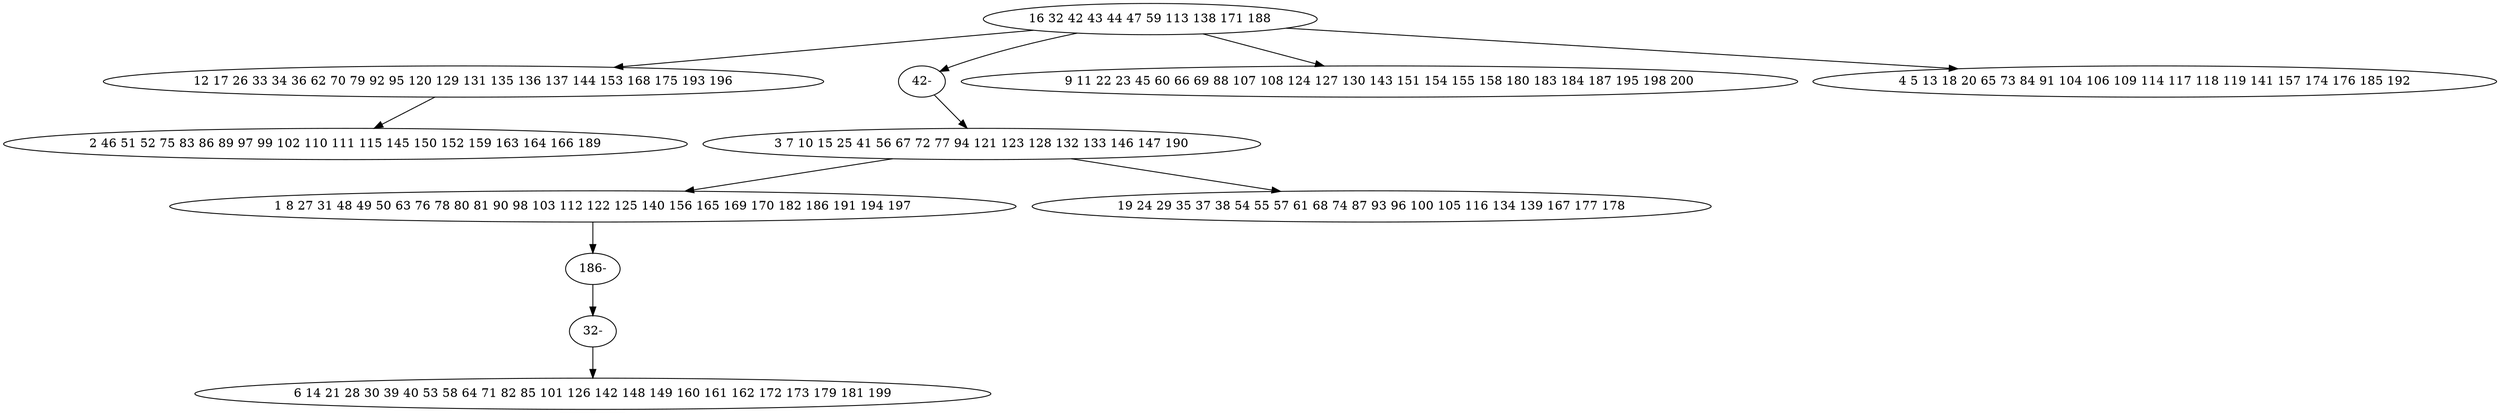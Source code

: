 digraph true_tree {
	"0" -> "1"
	"0" -> "10"
	"2" -> "3"
	"1" -> "4"
	"2" -> "5"
	"3" -> "9"
	"0" -> "7"
	"0" -> "8"
	"9" -> "11"
	"10" -> "2"
	"11" -> "6"
	"0" [label="16 32 42 43 44 47 59 113 138 171 188"];
	"1" [label="12 17 26 33 34 36 62 70 79 92 95 120 129 131 135 136 137 144 153 168 175 193 196"];
	"2" [label="3 7 10 15 25 41 56 67 72 77 94 121 123 128 132 133 146 147 190"];
	"3" [label="1 8 27 31 48 49 50 63 76 78 80 81 90 98 103 112 122 125 140 156 165 169 170 182 186 191 194 197"];
	"4" [label="2 46 51 52 75 83 86 89 97 99 102 110 111 115 145 150 152 159 163 164 166 189"];
	"5" [label="19 24 29 35 37 38 54 55 57 61 68 74 87 93 96 100 105 116 134 139 167 177 178"];
	"6" [label="6 14 21 28 30 39 40 53 58 64 71 82 85 101 126 142 148 149 160 161 162 172 173 179 181 199"];
	"7" [label="9 11 22 23 45 60 66 69 88 107 108 124 127 130 143 151 154 155 158 180 183 184 187 195 198 200"];
	"8" [label="4 5 13 18 20 65 73 84 91 104 106 109 114 117 118 119 141 157 174 176 185 192"];
	"9" [label="186-"];
	"10" [label="42-"];
	"11" [label="32-"];
}
